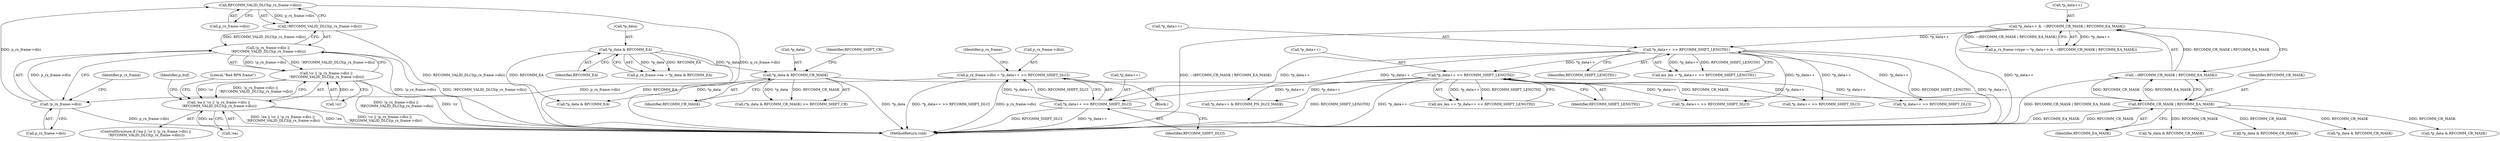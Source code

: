 digraph "0_Android_92a7bf8c44a236607c146240f3c0adc1ae01fedf@pointer" {
"1000994" [label="(Call,RFCOMM_VALID_DLCI(p_rx_frame->dlci))"];
"1000989" [label="(Call,!p_rx_frame->dlci)"];
"1000960" [label="(Call,p_rx_frame->dlci = *p_data++ >> RFCOMM_SHIFT_DLCI)"];
"1000964" [label="(Call,*p_data++ >> RFCOMM_SHIFT_DLCI)"];
"1000228" [label="(Call,*p_data++ >> RFCOMM_SHIFT_LENGTH1)"];
"1000172" [label="(Call,*p_data++ & ~(RFCOMM_CR_MASK | RFCOMM_EA_MASK))"];
"1000176" [label="(Call,~(RFCOMM_CR_MASK | RFCOMM_EA_MASK))"];
"1000177" [label="(Call,RFCOMM_CR_MASK | RFCOMM_EA_MASK)"];
"1000163" [label="(Call,*p_data & RFCOMM_CR_MASK)"];
"1000154" [label="(Call,*p_data & RFCOMM_EA)"];
"1000256" [label="(Call,*p_data++ << RFCOMM_SHIFT_LENGTH2)"];
"1000993" [label="(Call,!RFCOMM_VALID_DLCI(p_rx_frame->dlci))"];
"1000988" [label="(Call,!p_rx_frame->dlci ||\n !RFCOMM_VALID_DLCI(p_rx_frame->dlci))"];
"1000985" [label="(Call,!cr || !p_rx_frame->dlci ||\n !RFCOMM_VALID_DLCI(p_rx_frame->dlci))"];
"1000982" [label="(Call,!ea || !cr || !p_rx_frame->dlci ||\n !RFCOMM_VALID_DLCI(p_rx_frame->dlci))"];
"1000179" [label="(Identifier,RFCOMM_EA_MASK)"];
"1000173" [label="(Call,*p_data++)"];
"1000990" [label="(Call,p_rx_frame->dlci)"];
"1000580" [label="(Call,*p_data++ >> RFCOMM_SHIFT_DLCI)"];
"1000994" [label="(Call,RFCOMM_VALID_DLCI(p_rx_frame->dlci))"];
"1000982" [label="(Call,!ea || !cr || !p_rx_frame->dlci ||\n !RFCOMM_VALID_DLCI(p_rx_frame->dlci))"];
"1000163" [label="(Call,*p_data & RFCOMM_CR_MASK)"];
"1000571" [label="(Call,*p_data & RFCOMM_CR_MASK)"];
"1001003" [label="(Identifier,p_buf)"];
"1000322" [label="(Call,*p_data++ & RFCOMM_PN_DLCI_MASK)"];
"1000168" [label="(Call,p_rx_frame->type = *p_data++ & ~(RFCOMM_CR_MASK | RFCOMM_EA_MASK))"];
"1000229" [label="(Call,*p_data++)"];
"1000177" [label="(Call,RFCOMM_CR_MASK | RFCOMM_EA_MASK)"];
"1001000" [label="(Literal,\"Bad RPN frame\")"];
"1000254" [label="(Call,mx_len += *p_data++ << RFCOMM_SHIFT_LENGTH2)"];
"1000260" [label="(Identifier,RFCOMM_SHIFT_LENGTH2)"];
"1000748" [label="(Call,*p_data & RFCOMM_CR_MASK)"];
"1000222" [label="(Call,*p_data & RFCOMM_EA)"];
"1000965" [label="(Call,*p_data++)"];
"1000296" [label="(Block,)"];
"1000157" [label="(Identifier,RFCOMM_EA)"];
"1000757" [label="(Call,*p_data++ >> RFCOMM_SHIFT_DLCI)"];
"1000968" [label="(Identifier,RFCOMM_SHIFT_DLCI)"];
"1000154" [label="(Call,*p_data & RFCOMM_EA)"];
"1000232" [label="(Identifier,RFCOMM_SHIFT_LENGTH1)"];
"1000162" [label="(Call,(*p_data & RFCOMM_CR_MASK) >> RFCOMM_SHIFT_CR)"];
"1000257" [label="(Call,*p_data++)"];
"1000995" [label="(Call,p_rx_frame->dlci)"];
"1000228" [label="(Call,*p_data++ >> RFCOMM_SHIFT_LENGTH1)"];
"1000718" [label="(Call,*p_data++ >> RFCOMM_SHIFT_DLCI)"];
"1000960" [label="(Call,p_rx_frame->dlci = *p_data++ >> RFCOMM_SHIFT_DLCI)"];
"1000176" [label="(Call,~(RFCOMM_CR_MASK | RFCOMM_EA_MASK))"];
"1000964" [label="(Call,*p_data++ >> RFCOMM_SHIFT_DLCI)"];
"1000150" [label="(Call,p_rx_frame->ea = *p_data & RFCOMM_EA)"];
"1000256" [label="(Call,*p_data++ << RFCOMM_SHIFT_LENGTH2)"];
"1000226" [label="(Call,mx_len = *p_data++ >> RFCOMM_SHIFT_LENGTH1)"];
"1001015" [label="(MethodReturn,void)"];
"1000986" [label="(Call,!cr)"];
"1000993" [label="(Call,!RFCOMM_VALID_DLCI(p_rx_frame->dlci))"];
"1000973" [label="(Identifier,p_rx_frame)"];
"1000172" [label="(Call,*p_data++ & ~(RFCOMM_CR_MASK | RFCOMM_EA_MASK))"];
"1000981" [label="(ControlStructure,if (!ea || !cr || !p_rx_frame->dlci ||\n !RFCOMM_VALID_DLCI(p_rx_frame->dlci)))"];
"1000705" [label="(Call,*p_data & RFCOMM_CR_MASK)"];
"1000988" [label="(Call,!p_rx_frame->dlci ||\n !RFCOMM_VALID_DLCI(p_rx_frame->dlci))"];
"1000983" [label="(Call,!ea)"];
"1000155" [label="(Call,*p_data)"];
"1000961" [label="(Call,p_rx_frame->dlci)"];
"1000955" [label="(Call,*p_data & RFCOMM_CR_MASK)"];
"1000989" [label="(Call,!p_rx_frame->dlci)"];
"1000166" [label="(Identifier,RFCOMM_CR_MASK)"];
"1000167" [label="(Identifier,RFCOMM_SHIFT_CR)"];
"1000164" [label="(Call,*p_data)"];
"1000985" [label="(Call,!cr || !p_rx_frame->dlci ||\n !RFCOMM_VALID_DLCI(p_rx_frame->dlci))"];
"1000178" [label="(Identifier,RFCOMM_CR_MASK)"];
"1000996" [label="(Identifier,p_rx_frame)"];
"1000994" -> "1000993"  [label="AST: "];
"1000994" -> "1000995"  [label="CFG: "];
"1000995" -> "1000994"  [label="AST: "];
"1000993" -> "1000994"  [label="CFG: "];
"1000994" -> "1001015"  [label="DDG: p_rx_frame->dlci"];
"1000994" -> "1000993"  [label="DDG: p_rx_frame->dlci"];
"1000989" -> "1000994"  [label="DDG: p_rx_frame->dlci"];
"1000989" -> "1000988"  [label="AST: "];
"1000989" -> "1000990"  [label="CFG: "];
"1000990" -> "1000989"  [label="AST: "];
"1000996" -> "1000989"  [label="CFG: "];
"1000988" -> "1000989"  [label="CFG: "];
"1000989" -> "1001015"  [label="DDG: p_rx_frame->dlci"];
"1000989" -> "1000988"  [label="DDG: p_rx_frame->dlci"];
"1000960" -> "1000989"  [label="DDG: p_rx_frame->dlci"];
"1000960" -> "1000296"  [label="AST: "];
"1000960" -> "1000964"  [label="CFG: "];
"1000961" -> "1000960"  [label="AST: "];
"1000964" -> "1000960"  [label="AST: "];
"1000973" -> "1000960"  [label="CFG: "];
"1000960" -> "1001015"  [label="DDG: *p_data++ >> RFCOMM_SHIFT_DLCI"];
"1000960" -> "1001015"  [label="DDG: p_rx_frame->dlci"];
"1000964" -> "1000960"  [label="DDG: *p_data++"];
"1000964" -> "1000960"  [label="DDG: RFCOMM_SHIFT_DLCI"];
"1000964" -> "1000968"  [label="CFG: "];
"1000965" -> "1000964"  [label="AST: "];
"1000968" -> "1000964"  [label="AST: "];
"1000964" -> "1001015"  [label="DDG: *p_data++"];
"1000964" -> "1001015"  [label="DDG: RFCOMM_SHIFT_DLCI"];
"1000228" -> "1000964"  [label="DDG: *p_data++"];
"1000256" -> "1000964"  [label="DDG: *p_data++"];
"1000228" -> "1000226"  [label="AST: "];
"1000228" -> "1000232"  [label="CFG: "];
"1000229" -> "1000228"  [label="AST: "];
"1000232" -> "1000228"  [label="AST: "];
"1000226" -> "1000228"  [label="CFG: "];
"1000228" -> "1001015"  [label="DDG: *p_data++"];
"1000228" -> "1001015"  [label="DDG: RFCOMM_SHIFT_LENGTH1"];
"1000228" -> "1000226"  [label="DDG: *p_data++"];
"1000228" -> "1000226"  [label="DDG: RFCOMM_SHIFT_LENGTH1"];
"1000172" -> "1000228"  [label="DDG: *p_data++"];
"1000228" -> "1000256"  [label="DDG: *p_data++"];
"1000228" -> "1000322"  [label="DDG: *p_data++"];
"1000228" -> "1000580"  [label="DDG: *p_data++"];
"1000228" -> "1000718"  [label="DDG: *p_data++"];
"1000228" -> "1000757"  [label="DDG: *p_data++"];
"1000172" -> "1000168"  [label="AST: "];
"1000172" -> "1000176"  [label="CFG: "];
"1000173" -> "1000172"  [label="AST: "];
"1000176" -> "1000172"  [label="AST: "];
"1000168" -> "1000172"  [label="CFG: "];
"1000172" -> "1001015"  [label="DDG: ~(RFCOMM_CR_MASK | RFCOMM_EA_MASK)"];
"1000172" -> "1001015"  [label="DDG: *p_data++"];
"1000172" -> "1000168"  [label="DDG: *p_data++"];
"1000172" -> "1000168"  [label="DDG: ~(RFCOMM_CR_MASK | RFCOMM_EA_MASK)"];
"1000176" -> "1000172"  [label="DDG: RFCOMM_CR_MASK | RFCOMM_EA_MASK"];
"1000176" -> "1000177"  [label="CFG: "];
"1000177" -> "1000176"  [label="AST: "];
"1000176" -> "1001015"  [label="DDG: RFCOMM_CR_MASK | RFCOMM_EA_MASK"];
"1000177" -> "1000176"  [label="DDG: RFCOMM_CR_MASK"];
"1000177" -> "1000176"  [label="DDG: RFCOMM_EA_MASK"];
"1000177" -> "1000179"  [label="CFG: "];
"1000178" -> "1000177"  [label="AST: "];
"1000179" -> "1000177"  [label="AST: "];
"1000177" -> "1001015"  [label="DDG: RFCOMM_CR_MASK"];
"1000177" -> "1001015"  [label="DDG: RFCOMM_EA_MASK"];
"1000163" -> "1000177"  [label="DDG: RFCOMM_CR_MASK"];
"1000177" -> "1000571"  [label="DDG: RFCOMM_CR_MASK"];
"1000177" -> "1000705"  [label="DDG: RFCOMM_CR_MASK"];
"1000177" -> "1000748"  [label="DDG: RFCOMM_CR_MASK"];
"1000177" -> "1000955"  [label="DDG: RFCOMM_CR_MASK"];
"1000163" -> "1000162"  [label="AST: "];
"1000163" -> "1000166"  [label="CFG: "];
"1000164" -> "1000163"  [label="AST: "];
"1000166" -> "1000163"  [label="AST: "];
"1000167" -> "1000163"  [label="CFG: "];
"1000163" -> "1001015"  [label="DDG: *p_data"];
"1000163" -> "1000162"  [label="DDG: *p_data"];
"1000163" -> "1000162"  [label="DDG: RFCOMM_CR_MASK"];
"1000154" -> "1000163"  [label="DDG: *p_data"];
"1000163" -> "1000222"  [label="DDG: *p_data"];
"1000154" -> "1000150"  [label="AST: "];
"1000154" -> "1000157"  [label="CFG: "];
"1000155" -> "1000154"  [label="AST: "];
"1000157" -> "1000154"  [label="AST: "];
"1000150" -> "1000154"  [label="CFG: "];
"1000154" -> "1001015"  [label="DDG: RFCOMM_EA"];
"1000154" -> "1000150"  [label="DDG: *p_data"];
"1000154" -> "1000150"  [label="DDG: RFCOMM_EA"];
"1000154" -> "1000222"  [label="DDG: RFCOMM_EA"];
"1000256" -> "1000254"  [label="AST: "];
"1000256" -> "1000260"  [label="CFG: "];
"1000257" -> "1000256"  [label="AST: "];
"1000260" -> "1000256"  [label="AST: "];
"1000254" -> "1000256"  [label="CFG: "];
"1000256" -> "1001015"  [label="DDG: RFCOMM_SHIFT_LENGTH2"];
"1000256" -> "1001015"  [label="DDG: *p_data++"];
"1000256" -> "1000254"  [label="DDG: *p_data++"];
"1000256" -> "1000254"  [label="DDG: RFCOMM_SHIFT_LENGTH2"];
"1000256" -> "1000322"  [label="DDG: *p_data++"];
"1000256" -> "1000580"  [label="DDG: *p_data++"];
"1000256" -> "1000718"  [label="DDG: *p_data++"];
"1000256" -> "1000757"  [label="DDG: *p_data++"];
"1000993" -> "1000988"  [label="AST: "];
"1000988" -> "1000993"  [label="CFG: "];
"1000993" -> "1001015"  [label="DDG: RFCOMM_VALID_DLCI(p_rx_frame->dlci)"];
"1000993" -> "1000988"  [label="DDG: RFCOMM_VALID_DLCI(p_rx_frame->dlci)"];
"1000988" -> "1000985"  [label="AST: "];
"1000985" -> "1000988"  [label="CFG: "];
"1000988" -> "1001015"  [label="DDG: !RFCOMM_VALID_DLCI(p_rx_frame->dlci)"];
"1000988" -> "1001015"  [label="DDG: !p_rx_frame->dlci"];
"1000988" -> "1000985"  [label="DDG: !p_rx_frame->dlci"];
"1000988" -> "1000985"  [label="DDG: !RFCOMM_VALID_DLCI(p_rx_frame->dlci)"];
"1000985" -> "1000982"  [label="AST: "];
"1000985" -> "1000986"  [label="CFG: "];
"1000986" -> "1000985"  [label="AST: "];
"1000982" -> "1000985"  [label="CFG: "];
"1000985" -> "1001015"  [label="DDG: !p_rx_frame->dlci ||\n !RFCOMM_VALID_DLCI(p_rx_frame->dlci)"];
"1000985" -> "1001015"  [label="DDG: !cr"];
"1000985" -> "1000982"  [label="DDG: !cr"];
"1000985" -> "1000982"  [label="DDG: !p_rx_frame->dlci ||\n !RFCOMM_VALID_DLCI(p_rx_frame->dlci)"];
"1000986" -> "1000985"  [label="DDG: cr"];
"1000982" -> "1000981"  [label="AST: "];
"1000982" -> "1000983"  [label="CFG: "];
"1000983" -> "1000982"  [label="AST: "];
"1001000" -> "1000982"  [label="CFG: "];
"1001003" -> "1000982"  [label="CFG: "];
"1000982" -> "1001015"  [label="DDG: !ea || !cr || !p_rx_frame->dlci ||\n !RFCOMM_VALID_DLCI(p_rx_frame->dlci)"];
"1000982" -> "1001015"  [label="DDG: !ea"];
"1000982" -> "1001015"  [label="DDG: !cr || !p_rx_frame->dlci ||\n !RFCOMM_VALID_DLCI(p_rx_frame->dlci)"];
"1000983" -> "1000982"  [label="DDG: ea"];
}
